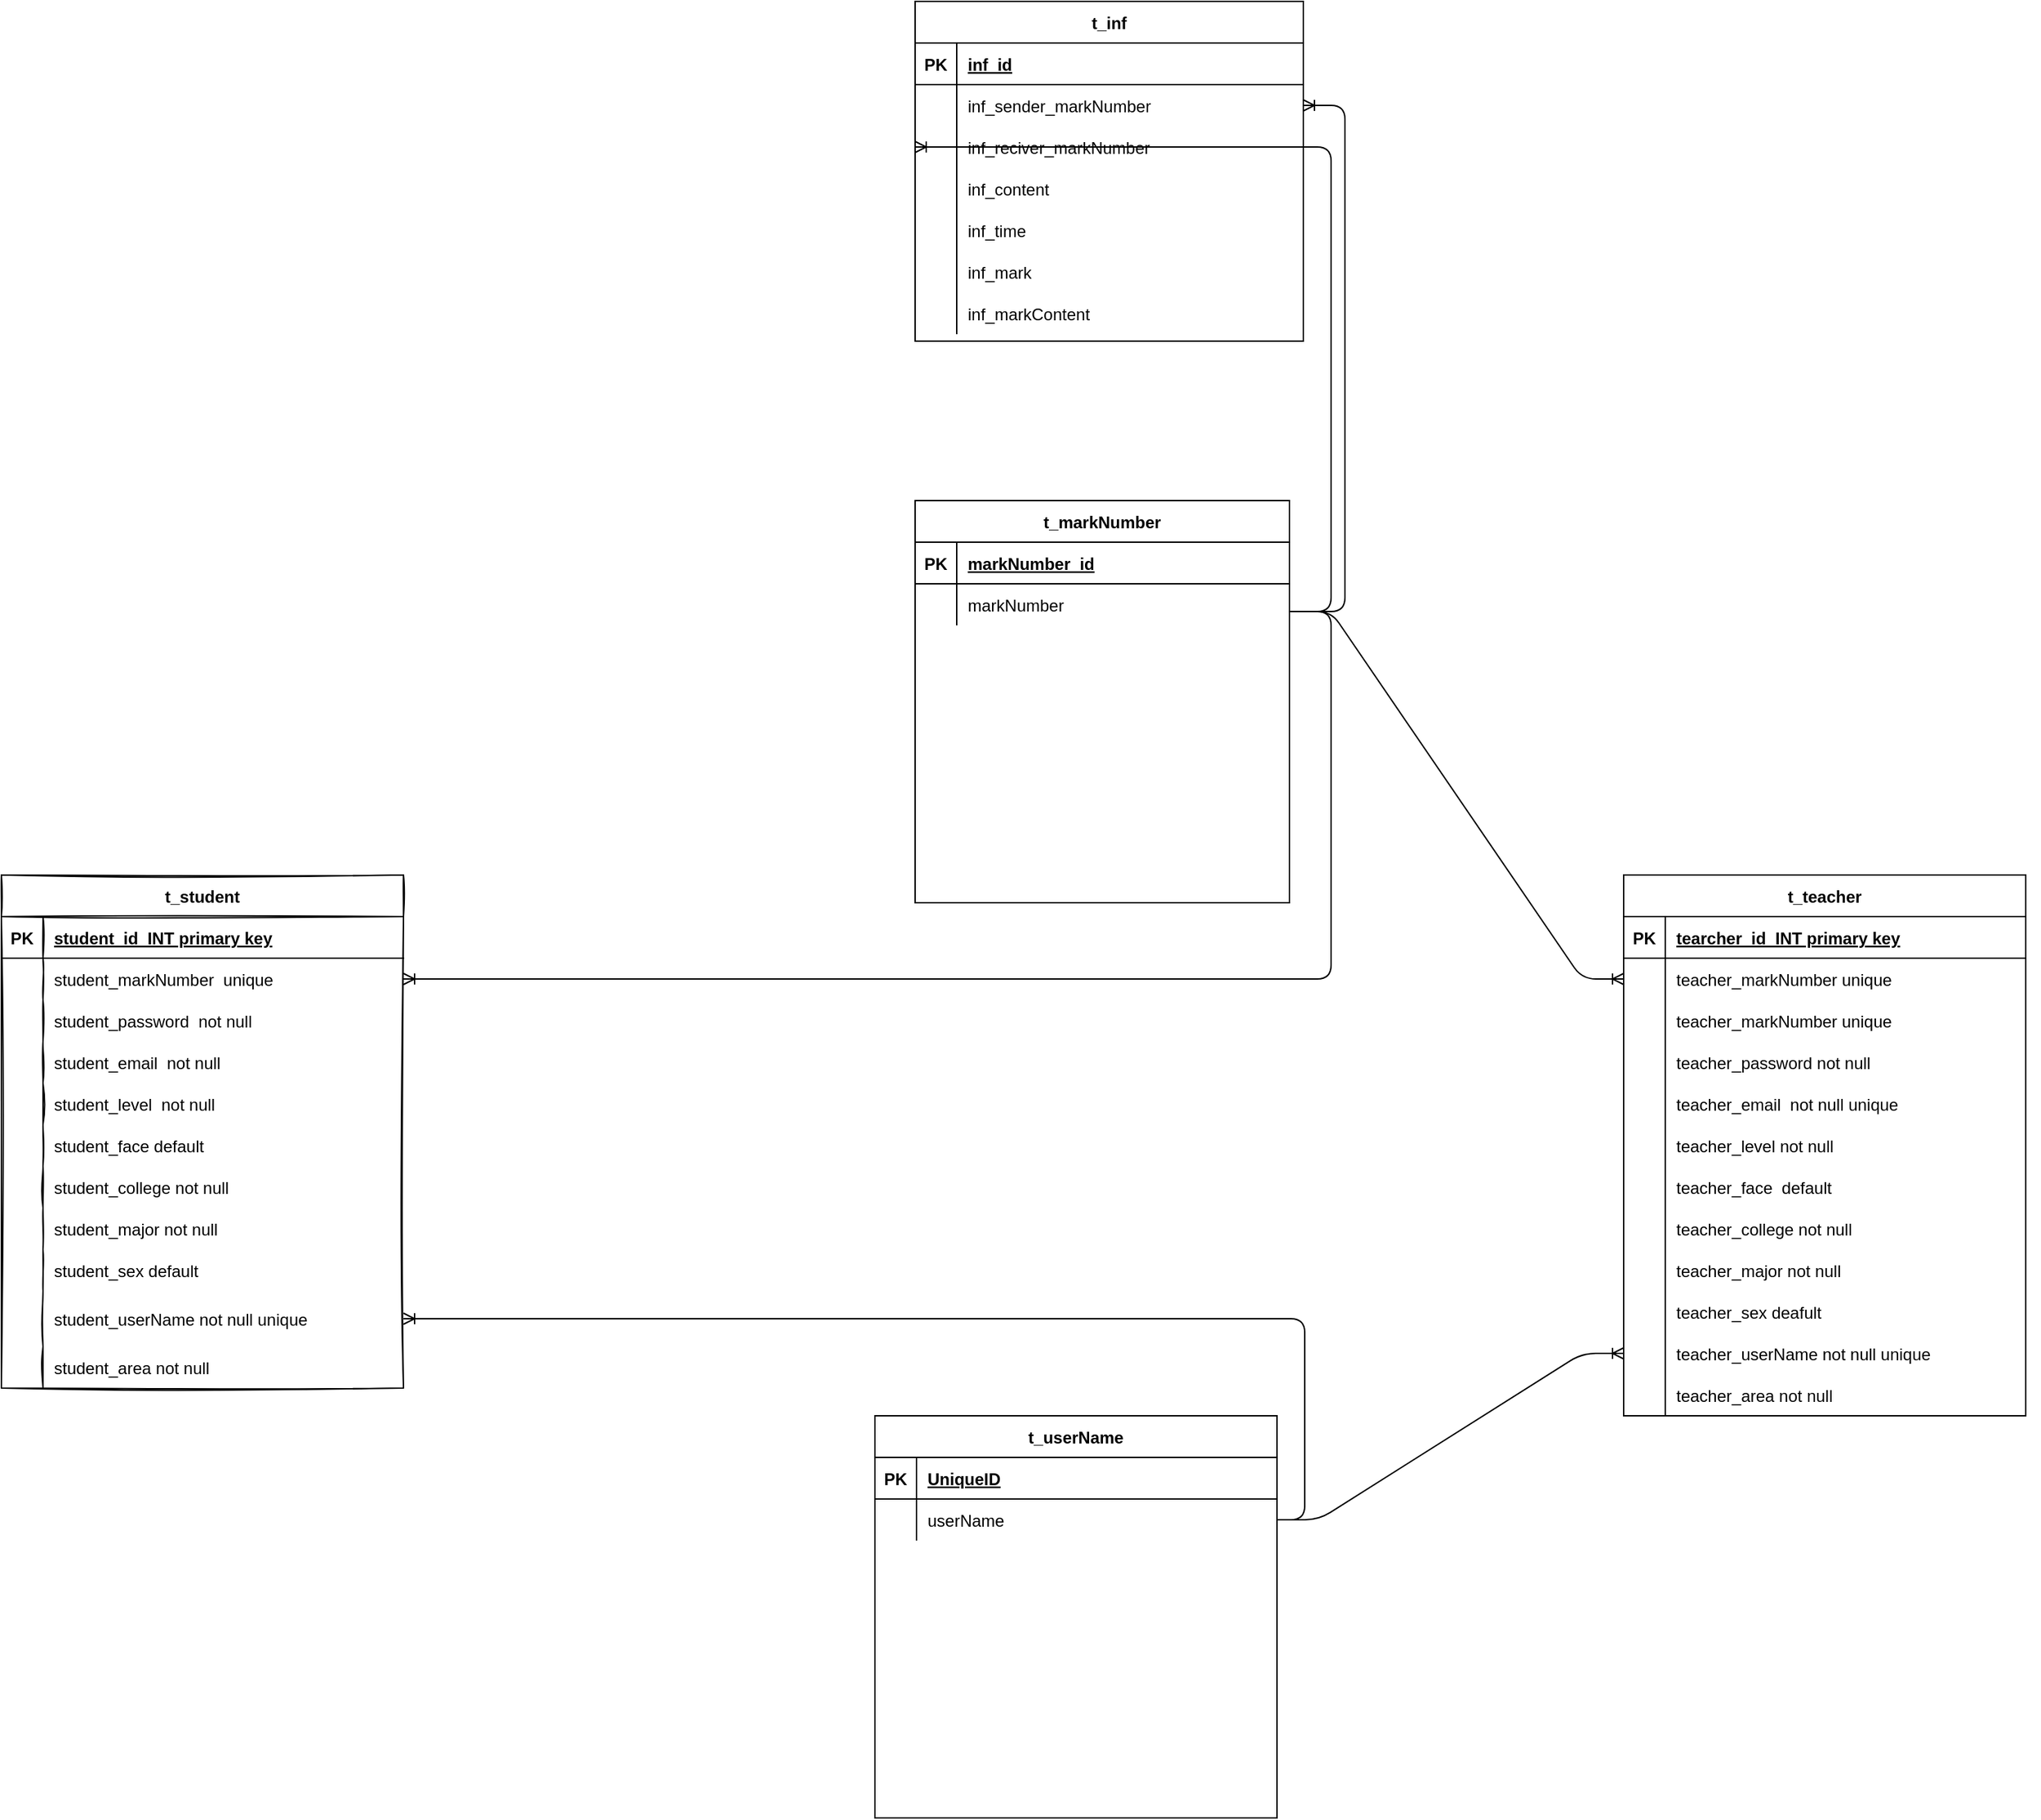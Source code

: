 <mxfile version="13.7.5" type="device"><diagram id="FRcTJmrRLP2db66bjI1D" name="第 1 页"><mxGraphModel dx="2320" dy="2070" grid="1" gridSize="10" guides="1" tooltips="1" connect="1" arrows="1" fold="1" page="1" pageScale="1" pageWidth="827" pageHeight="1169" math="0" shadow="0"><root><mxCell id="0"/><mxCell id="1" parent="0"/><mxCell id="u-LH6TOXdFY9ahAZhwlP-93" value="" style="shape=partialRectangle;connectable=0;fillColor=none;top=0;left=0;bottom=0;right=0;align=left;spacingLeft=6;overflow=hidden;whiteSpace=wrap;" parent="1" vertex="1"><mxGeometry x="79" y="450" width="260" height="30" as="geometry"/></mxCell><mxCell id="u-LH6TOXdFY9ahAZhwlP-145" value="" style="group" parent="1" vertex="1" connectable="0"><mxGeometry x="-590" y="180" width="291" height="360" as="geometry"/></mxCell><mxCell id="u-LH6TOXdFY9ahAZhwlP-59" value="t_student" style="shape=table;startSize=30;container=1;collapsible=1;childLayout=tableLayout;fixedRows=1;rowLines=0;fontStyle=1;align=center;resizeLast=1;shadow=0;sketch=1;movable=1;resizable=1;rotatable=1;deletable=1;editable=1;connectable=1;" parent="u-LH6TOXdFY9ahAZhwlP-145" vertex="1"><mxGeometry width="290" height="370" as="geometry"><mxRectangle width="90" height="30" as="alternateBounds"/></mxGeometry></mxCell><mxCell id="u-LH6TOXdFY9ahAZhwlP-60" value="" style="shape=partialRectangle;collapsible=0;dropTarget=0;pointerEvents=0;fillColor=none;top=0;left=0;bottom=1;right=0;points=[[0,0.5],[1,0.5]];portConstraint=eastwest;" parent="u-LH6TOXdFY9ahAZhwlP-59" vertex="1"><mxGeometry y="30" width="290" height="30" as="geometry"/></mxCell><mxCell id="u-LH6TOXdFY9ahAZhwlP-61" value="PK" style="shape=partialRectangle;connectable=0;fillColor=none;top=0;left=0;bottom=0;right=0;fontStyle=1;overflow=hidden;" parent="u-LH6TOXdFY9ahAZhwlP-60" vertex="1"><mxGeometry width="30" height="30" as="geometry"/></mxCell><mxCell id="u-LH6TOXdFY9ahAZhwlP-62" value="student_id  INT primary key" style="shape=partialRectangle;connectable=0;fillColor=none;top=0;left=0;bottom=0;right=0;align=left;spacingLeft=6;fontStyle=5;overflow=hidden;" parent="u-LH6TOXdFY9ahAZhwlP-60" vertex="1"><mxGeometry x="30" width="260" height="30" as="geometry"/></mxCell><mxCell id="u-LH6TOXdFY9ahAZhwlP-63" value="" style="shape=partialRectangle;collapsible=0;dropTarget=0;pointerEvents=0;fillColor=none;top=0;left=0;bottom=0;right=0;points=[[0,0.5],[1,0.5]];portConstraint=eastwest;" parent="u-LH6TOXdFY9ahAZhwlP-59" vertex="1"><mxGeometry y="60" width="290" height="30" as="geometry"/></mxCell><mxCell id="u-LH6TOXdFY9ahAZhwlP-64" value="" style="shape=partialRectangle;connectable=0;fillColor=none;top=0;left=0;bottom=0;right=0;editable=1;overflow=hidden;" parent="u-LH6TOXdFY9ahAZhwlP-63" vertex="1"><mxGeometry width="30" height="30" as="geometry"/></mxCell><mxCell id="u-LH6TOXdFY9ahAZhwlP-65" value="student_markNumber  unique" style="shape=partialRectangle;connectable=0;fillColor=none;top=0;left=0;bottom=0;right=0;align=left;spacingLeft=6;overflow=hidden;" parent="u-LH6TOXdFY9ahAZhwlP-63" vertex="1"><mxGeometry x="30" width="260" height="30" as="geometry"/></mxCell><mxCell id="u-LH6TOXdFY9ahAZhwlP-66" value="" style="shape=partialRectangle;collapsible=0;dropTarget=0;pointerEvents=0;fillColor=none;top=0;left=0;bottom=0;right=0;points=[[0,0.5],[1,0.5]];portConstraint=eastwest;" parent="u-LH6TOXdFY9ahAZhwlP-59" vertex="1"><mxGeometry y="90" width="290" height="30" as="geometry"/></mxCell><mxCell id="u-LH6TOXdFY9ahAZhwlP-67" value="" style="shape=partialRectangle;connectable=0;fillColor=none;top=0;left=0;bottom=0;right=0;editable=1;overflow=hidden;" parent="u-LH6TOXdFY9ahAZhwlP-66" vertex="1"><mxGeometry width="30" height="30" as="geometry"/></mxCell><mxCell id="u-LH6TOXdFY9ahAZhwlP-68" value="student_password  not null" style="shape=partialRectangle;connectable=0;fillColor=none;top=0;left=0;bottom=0;right=0;align=left;spacingLeft=6;overflow=hidden;" parent="u-LH6TOXdFY9ahAZhwlP-66" vertex="1"><mxGeometry x="30" width="260" height="30" as="geometry"/></mxCell><mxCell id="u-LH6TOXdFY9ahAZhwlP-69" value="" style="shape=partialRectangle;collapsible=0;dropTarget=0;pointerEvents=0;fillColor=none;top=0;left=0;bottom=0;right=0;points=[[0,0.5],[1,0.5]];portConstraint=eastwest;" parent="u-LH6TOXdFY9ahAZhwlP-59" vertex="1"><mxGeometry y="120" width="290" height="30" as="geometry"/></mxCell><mxCell id="u-LH6TOXdFY9ahAZhwlP-70" value="" style="shape=partialRectangle;connectable=0;fillColor=none;top=0;left=0;bottom=0;right=0;editable=1;overflow=hidden;" parent="u-LH6TOXdFY9ahAZhwlP-69" vertex="1"><mxGeometry width="30" height="30" as="geometry"/></mxCell><mxCell id="u-LH6TOXdFY9ahAZhwlP-71" value="student_email  not null" style="shape=partialRectangle;connectable=0;fillColor=none;top=0;left=0;bottom=0;right=0;align=left;spacingLeft=6;overflow=hidden;" parent="u-LH6TOXdFY9ahAZhwlP-69" vertex="1"><mxGeometry x="30" width="260" height="30" as="geometry"/></mxCell><mxCell id="u-LH6TOXdFY9ahAZhwlP-87" value="" style="shape=partialRectangle;collapsible=0;dropTarget=0;pointerEvents=0;fillColor=none;top=0;left=0;bottom=0;right=0;points=[[0,0.5],[1,0.5]];portConstraint=eastwest;" parent="u-LH6TOXdFY9ahAZhwlP-59" vertex="1"><mxGeometry y="150" width="290" height="30" as="geometry"/></mxCell><mxCell id="u-LH6TOXdFY9ahAZhwlP-88" value="" style="shape=partialRectangle;connectable=0;fillColor=none;top=0;left=0;bottom=0;right=0;editable=1;overflow=hidden;" parent="u-LH6TOXdFY9ahAZhwlP-87" vertex="1"><mxGeometry width="30" height="30" as="geometry"/></mxCell><mxCell id="u-LH6TOXdFY9ahAZhwlP-89" value="student_level  not null" style="shape=partialRectangle;connectable=0;fillColor=none;top=0;left=0;bottom=0;right=0;align=left;spacingLeft=6;overflow=hidden;" parent="u-LH6TOXdFY9ahAZhwlP-87" vertex="1"><mxGeometry x="30" width="260" height="30" as="geometry"/></mxCell><mxCell id="fRywJmHjUNEagbJXSCJQ-19" value="" style="shape=partialRectangle;collapsible=0;dropTarget=0;pointerEvents=0;fillColor=none;top=0;left=0;bottom=0;right=0;points=[[0,0.5],[1,0.5]];portConstraint=eastwest;" vertex="1" parent="u-LH6TOXdFY9ahAZhwlP-59"><mxGeometry y="180" width="290" height="30" as="geometry"/></mxCell><mxCell id="fRywJmHjUNEagbJXSCJQ-20" value="" style="shape=partialRectangle;connectable=0;fillColor=none;top=0;left=0;bottom=0;right=0;editable=1;overflow=hidden;" vertex="1" parent="fRywJmHjUNEagbJXSCJQ-19"><mxGeometry width="30" height="30" as="geometry"/></mxCell><mxCell id="fRywJmHjUNEagbJXSCJQ-21" value="student_face default" style="shape=partialRectangle;connectable=0;fillColor=none;top=0;left=0;bottom=0;right=0;align=left;spacingLeft=6;overflow=hidden;" vertex="1" parent="fRywJmHjUNEagbJXSCJQ-19"><mxGeometry x="30" width="260" height="30" as="geometry"/></mxCell><mxCell id="fRywJmHjUNEagbJXSCJQ-22" value="" style="shape=partialRectangle;collapsible=0;dropTarget=0;pointerEvents=0;fillColor=none;top=0;left=0;bottom=0;right=0;points=[[0,0.5],[1,0.5]];portConstraint=eastwest;" vertex="1" parent="u-LH6TOXdFY9ahAZhwlP-59"><mxGeometry y="210" width="290" height="30" as="geometry"/></mxCell><mxCell id="fRywJmHjUNEagbJXSCJQ-23" value="" style="shape=partialRectangle;connectable=0;fillColor=none;top=0;left=0;bottom=0;right=0;editable=1;overflow=hidden;" vertex="1" parent="fRywJmHjUNEagbJXSCJQ-22"><mxGeometry width="30" height="30" as="geometry"/></mxCell><mxCell id="fRywJmHjUNEagbJXSCJQ-24" value="student_college not null" style="shape=partialRectangle;connectable=0;fillColor=none;top=0;left=0;bottom=0;right=0;align=left;spacingLeft=6;overflow=hidden;" vertex="1" parent="fRywJmHjUNEagbJXSCJQ-22"><mxGeometry x="30" width="260" height="30" as="geometry"/></mxCell><mxCell id="fRywJmHjUNEagbJXSCJQ-25" value="" style="shape=partialRectangle;collapsible=0;dropTarget=0;pointerEvents=0;fillColor=none;top=0;left=0;bottom=0;right=0;points=[[0,0.5],[1,0.5]];portConstraint=eastwest;" vertex="1" parent="u-LH6TOXdFY9ahAZhwlP-59"><mxGeometry y="240" width="290" height="30" as="geometry"/></mxCell><mxCell id="fRywJmHjUNEagbJXSCJQ-26" value="" style="shape=partialRectangle;connectable=0;fillColor=none;top=0;left=0;bottom=0;right=0;editable=1;overflow=hidden;" vertex="1" parent="fRywJmHjUNEagbJXSCJQ-25"><mxGeometry width="30" height="30" as="geometry"/></mxCell><mxCell id="fRywJmHjUNEagbJXSCJQ-27" value="student_major not null" style="shape=partialRectangle;connectable=0;fillColor=none;top=0;left=0;bottom=0;right=0;align=left;spacingLeft=6;overflow=hidden;" vertex="1" parent="fRywJmHjUNEagbJXSCJQ-25"><mxGeometry x="30" width="260" height="30" as="geometry"/></mxCell><mxCell id="fRywJmHjUNEagbJXSCJQ-28" value="" style="shape=partialRectangle;collapsible=0;dropTarget=0;pointerEvents=0;fillColor=none;top=0;left=0;bottom=0;right=0;points=[[0,0.5],[1,0.5]];portConstraint=eastwest;" vertex="1" parent="u-LH6TOXdFY9ahAZhwlP-59"><mxGeometry y="270" width="290" height="30" as="geometry"/></mxCell><mxCell id="fRywJmHjUNEagbJXSCJQ-29" value="" style="shape=partialRectangle;connectable=0;fillColor=none;top=0;left=0;bottom=0;right=0;editable=1;overflow=hidden;" vertex="1" parent="fRywJmHjUNEagbJXSCJQ-28"><mxGeometry width="30" height="30" as="geometry"/></mxCell><mxCell id="fRywJmHjUNEagbJXSCJQ-30" value="student_sex default" style="shape=partialRectangle;connectable=0;fillColor=none;top=0;left=0;bottom=0;right=0;align=left;spacingLeft=6;overflow=hidden;" vertex="1" parent="fRywJmHjUNEagbJXSCJQ-28"><mxGeometry x="30" width="260" height="30" as="geometry"/></mxCell><mxCell id="fRywJmHjUNEagbJXSCJQ-31" value="" style="shape=partialRectangle;collapsible=0;dropTarget=0;pointerEvents=0;fillColor=none;top=0;left=0;bottom=0;right=0;points=[[0,0.5],[1,0.5]];portConstraint=eastwest;" vertex="1" parent="u-LH6TOXdFY9ahAZhwlP-59"><mxGeometry y="300" width="290" height="40" as="geometry"/></mxCell><mxCell id="fRywJmHjUNEagbJXSCJQ-32" value="" style="shape=partialRectangle;connectable=0;fillColor=none;top=0;left=0;bottom=0;right=0;editable=1;overflow=hidden;" vertex="1" parent="fRywJmHjUNEagbJXSCJQ-31"><mxGeometry width="30" height="40" as="geometry"/></mxCell><mxCell id="fRywJmHjUNEagbJXSCJQ-33" value="student_userName not null unique" style="shape=partialRectangle;connectable=0;fillColor=none;top=0;left=0;bottom=0;right=0;align=left;spacingLeft=6;overflow=hidden;" vertex="1" parent="fRywJmHjUNEagbJXSCJQ-31"><mxGeometry x="30" width="260" height="40" as="geometry"/></mxCell><mxCell id="fRywJmHjUNEagbJXSCJQ-35" value="" style="shape=partialRectangle;collapsible=0;dropTarget=0;pointerEvents=0;fillColor=none;top=0;left=0;bottom=0;right=0;points=[[0,0.5],[1,0.5]];portConstraint=eastwest;" vertex="1" parent="u-LH6TOXdFY9ahAZhwlP-59"><mxGeometry y="340" width="290" height="30" as="geometry"/></mxCell><mxCell id="fRywJmHjUNEagbJXSCJQ-36" value="" style="shape=partialRectangle;connectable=0;fillColor=none;top=0;left=0;bottom=0;right=0;editable=1;overflow=hidden;" vertex="1" parent="fRywJmHjUNEagbJXSCJQ-35"><mxGeometry width="30" height="30" as="geometry"/></mxCell><mxCell id="fRywJmHjUNEagbJXSCJQ-37" value="student_area not null" style="shape=partialRectangle;connectable=0;fillColor=none;top=0;left=0;bottom=0;right=0;align=left;spacingLeft=6;overflow=hidden;" vertex="1" parent="fRywJmHjUNEagbJXSCJQ-35"><mxGeometry x="30" width="260" height="30" as="geometry"/></mxCell><mxCell id="u-LH6TOXdFY9ahAZhwlP-146" value="" style="group" parent="1" vertex="1" connectable="0"><mxGeometry x="570" y="180" width="310" height="360" as="geometry"/></mxCell><mxCell id="u-LH6TOXdFY9ahAZhwlP-147" value="" style="group" parent="u-LH6TOXdFY9ahAZhwlP-146" vertex="1" connectable="0"><mxGeometry x="10" width="300" height="360" as="geometry"/></mxCell><mxCell id="u-LH6TOXdFY9ahAZhwlP-151" value="" style="group" parent="u-LH6TOXdFY9ahAZhwlP-147" vertex="1" connectable="0"><mxGeometry width="300" height="360" as="geometry"/></mxCell><mxCell id="u-LH6TOXdFY9ahAZhwlP-154" value="" style="group" parent="u-LH6TOXdFY9ahAZhwlP-151" vertex="1" connectable="0"><mxGeometry width="290" height="360" as="geometry"/></mxCell><mxCell id="u-LH6TOXdFY9ahAZhwlP-94" value="t_teacher" style="shape=table;startSize=30;container=1;collapsible=1;childLayout=tableLayout;fixedRows=1;rowLines=0;fontStyle=1;align=center;resizeLast=1;" parent="u-LH6TOXdFY9ahAZhwlP-154" vertex="1"><mxGeometry width="290" height="390" as="geometry"><mxRectangle width="90" height="30" as="alternateBounds"/></mxGeometry></mxCell><mxCell id="u-LH6TOXdFY9ahAZhwlP-95" value="" style="shape=partialRectangle;collapsible=0;dropTarget=0;pointerEvents=0;fillColor=none;top=0;left=0;bottom=1;right=0;points=[[0,0.5],[1,0.5]];portConstraint=eastwest;" parent="u-LH6TOXdFY9ahAZhwlP-94" vertex="1"><mxGeometry y="30" width="290" height="30" as="geometry"/></mxCell><mxCell id="u-LH6TOXdFY9ahAZhwlP-96" value="PK" style="shape=partialRectangle;connectable=0;fillColor=none;top=0;left=0;bottom=0;right=0;fontStyle=1;overflow=hidden;" parent="u-LH6TOXdFY9ahAZhwlP-95" vertex="1"><mxGeometry width="30" height="30" as="geometry"/></mxCell><mxCell id="u-LH6TOXdFY9ahAZhwlP-97" value="tearcher_id  INT primary key" style="shape=partialRectangle;connectable=0;fillColor=none;top=0;left=0;bottom=0;right=0;align=left;spacingLeft=6;fontStyle=5;overflow=hidden;" parent="u-LH6TOXdFY9ahAZhwlP-95" vertex="1"><mxGeometry x="30" width="260" height="30" as="geometry"/></mxCell><mxCell id="fRywJmHjUNEagbJXSCJQ-172" value="" style="shape=partialRectangle;collapsible=0;dropTarget=0;pointerEvents=0;fillColor=none;top=0;left=0;bottom=0;right=0;points=[[0,0.5],[1,0.5]];portConstraint=eastwest;" vertex="1" parent="u-LH6TOXdFY9ahAZhwlP-94"><mxGeometry y="60" width="290" height="30" as="geometry"/></mxCell><mxCell id="fRywJmHjUNEagbJXSCJQ-173" value="" style="shape=partialRectangle;connectable=0;fillColor=none;top=0;left=0;bottom=0;right=0;editable=1;overflow=hidden;" vertex="1" parent="fRywJmHjUNEagbJXSCJQ-172"><mxGeometry width="30" height="30" as="geometry"/></mxCell><mxCell id="fRywJmHjUNEagbJXSCJQ-174" value="teacher_markNumber unique" style="shape=partialRectangle;connectable=0;fillColor=none;top=0;left=0;bottom=0;right=0;align=left;spacingLeft=6;overflow=hidden;" vertex="1" parent="fRywJmHjUNEagbJXSCJQ-172"><mxGeometry x="30" width="260" height="30" as="geometry"/></mxCell><mxCell id="u-LH6TOXdFY9ahAZhwlP-98" value="" style="shape=partialRectangle;collapsible=0;dropTarget=0;pointerEvents=0;fillColor=none;top=0;left=0;bottom=0;right=0;points=[[0,0.5],[1,0.5]];portConstraint=eastwest;" parent="u-LH6TOXdFY9ahAZhwlP-94" vertex="1"><mxGeometry y="90" width="290" height="30" as="geometry"/></mxCell><mxCell id="u-LH6TOXdFY9ahAZhwlP-99" value="" style="shape=partialRectangle;connectable=0;fillColor=none;top=0;left=0;bottom=0;right=0;editable=1;overflow=hidden;" parent="u-LH6TOXdFY9ahAZhwlP-98" vertex="1"><mxGeometry width="30" height="30" as="geometry"/></mxCell><mxCell id="u-LH6TOXdFY9ahAZhwlP-100" value="teacher_markNumber unique" style="shape=partialRectangle;connectable=0;fillColor=none;top=0;left=0;bottom=0;right=0;align=left;spacingLeft=6;overflow=hidden;" parent="u-LH6TOXdFY9ahAZhwlP-98" vertex="1"><mxGeometry x="30" width="260" height="30" as="geometry"/></mxCell><mxCell id="u-LH6TOXdFY9ahAZhwlP-101" value="" style="shape=partialRectangle;collapsible=0;dropTarget=0;pointerEvents=0;fillColor=none;top=0;left=0;bottom=0;right=0;points=[[0,0.5],[1,0.5]];portConstraint=eastwest;" parent="u-LH6TOXdFY9ahAZhwlP-94" vertex="1"><mxGeometry y="120" width="290" height="30" as="geometry"/></mxCell><mxCell id="u-LH6TOXdFY9ahAZhwlP-102" value="" style="shape=partialRectangle;connectable=0;fillColor=none;top=0;left=0;bottom=0;right=0;editable=1;overflow=hidden;" parent="u-LH6TOXdFY9ahAZhwlP-101" vertex="1"><mxGeometry width="30" height="30" as="geometry"/></mxCell><mxCell id="u-LH6TOXdFY9ahAZhwlP-103" value="teacher_password not null" style="shape=partialRectangle;connectable=0;fillColor=none;top=0;left=0;bottom=0;right=0;align=left;spacingLeft=6;overflow=hidden;" parent="u-LH6TOXdFY9ahAZhwlP-101" vertex="1"><mxGeometry x="30" width="260" height="30" as="geometry"/></mxCell><mxCell id="u-LH6TOXdFY9ahAZhwlP-104" value="" style="shape=partialRectangle;collapsible=0;dropTarget=0;pointerEvents=0;fillColor=none;top=0;left=0;bottom=0;right=0;points=[[0,0.5],[1,0.5]];portConstraint=eastwest;" parent="u-LH6TOXdFY9ahAZhwlP-94" vertex="1"><mxGeometry y="150" width="290" height="30" as="geometry"/></mxCell><mxCell id="u-LH6TOXdFY9ahAZhwlP-105" value="" style="shape=partialRectangle;connectable=0;fillColor=none;top=0;left=0;bottom=0;right=0;editable=1;overflow=hidden;" parent="u-LH6TOXdFY9ahAZhwlP-104" vertex="1"><mxGeometry width="30" height="30" as="geometry"/></mxCell><mxCell id="u-LH6TOXdFY9ahAZhwlP-106" value="teacher_email  not null unique" style="shape=partialRectangle;connectable=0;fillColor=none;top=0;left=0;bottom=0;right=0;align=left;spacingLeft=6;overflow=hidden;" parent="u-LH6TOXdFY9ahAZhwlP-104" vertex="1"><mxGeometry x="30" width="260" height="30" as="geometry"/></mxCell><mxCell id="u-LH6TOXdFY9ahAZhwlP-107" value="" style="shape=partialRectangle;collapsible=0;dropTarget=0;pointerEvents=0;fillColor=none;top=0;left=0;bottom=0;right=0;points=[[0,0.5],[1,0.5]];portConstraint=eastwest;" parent="u-LH6TOXdFY9ahAZhwlP-94" vertex="1"><mxGeometry y="180" width="290" height="30" as="geometry"/></mxCell><mxCell id="u-LH6TOXdFY9ahAZhwlP-108" value="" style="shape=partialRectangle;connectable=0;fillColor=none;top=0;left=0;bottom=0;right=0;editable=1;overflow=hidden;" parent="u-LH6TOXdFY9ahAZhwlP-107" vertex="1"><mxGeometry width="30" height="30" as="geometry"/></mxCell><mxCell id="u-LH6TOXdFY9ahAZhwlP-109" value="teacher_level not null" style="shape=partialRectangle;connectable=0;fillColor=none;top=0;left=0;bottom=0;right=0;align=left;spacingLeft=6;overflow=hidden;" parent="u-LH6TOXdFY9ahAZhwlP-107" vertex="1"><mxGeometry x="30" width="260" height="30" as="geometry"/></mxCell><mxCell id="fRywJmHjUNEagbJXSCJQ-38" value="" style="shape=partialRectangle;collapsible=0;dropTarget=0;pointerEvents=0;fillColor=none;top=0;left=0;bottom=0;right=0;points=[[0,0.5],[1,0.5]];portConstraint=eastwest;" vertex="1" parent="u-LH6TOXdFY9ahAZhwlP-94"><mxGeometry y="210" width="290" height="30" as="geometry"/></mxCell><mxCell id="fRywJmHjUNEagbJXSCJQ-39" value="" style="shape=partialRectangle;connectable=0;fillColor=none;top=0;left=0;bottom=0;right=0;editable=1;overflow=hidden;" vertex="1" parent="fRywJmHjUNEagbJXSCJQ-38"><mxGeometry width="30" height="30" as="geometry"/></mxCell><mxCell id="fRywJmHjUNEagbJXSCJQ-40" value="teacher_face  default" style="shape=partialRectangle;connectable=0;fillColor=none;top=0;left=0;bottom=0;right=0;align=left;spacingLeft=6;overflow=hidden;" vertex="1" parent="fRywJmHjUNEagbJXSCJQ-38"><mxGeometry x="30" width="260" height="30" as="geometry"/></mxCell><mxCell id="fRywJmHjUNEagbJXSCJQ-41" value="" style="shape=partialRectangle;collapsible=0;dropTarget=0;pointerEvents=0;fillColor=none;top=0;left=0;bottom=0;right=0;points=[[0,0.5],[1,0.5]];portConstraint=eastwest;" vertex="1" parent="u-LH6TOXdFY9ahAZhwlP-94"><mxGeometry y="240" width="290" height="30" as="geometry"/></mxCell><mxCell id="fRywJmHjUNEagbJXSCJQ-42" value="" style="shape=partialRectangle;connectable=0;fillColor=none;top=0;left=0;bottom=0;right=0;editable=1;overflow=hidden;" vertex="1" parent="fRywJmHjUNEagbJXSCJQ-41"><mxGeometry width="30" height="30" as="geometry"/></mxCell><mxCell id="fRywJmHjUNEagbJXSCJQ-43" value="teacher_college not null" style="shape=partialRectangle;connectable=0;fillColor=none;top=0;left=0;bottom=0;right=0;align=left;spacingLeft=6;overflow=hidden;" vertex="1" parent="fRywJmHjUNEagbJXSCJQ-41"><mxGeometry x="30" width="260" height="30" as="geometry"/></mxCell><mxCell id="fRywJmHjUNEagbJXSCJQ-44" value="" style="shape=partialRectangle;collapsible=0;dropTarget=0;pointerEvents=0;fillColor=none;top=0;left=0;bottom=0;right=0;points=[[0,0.5],[1,0.5]];portConstraint=eastwest;" vertex="1" parent="u-LH6TOXdFY9ahAZhwlP-94"><mxGeometry y="270" width="290" height="30" as="geometry"/></mxCell><mxCell id="fRywJmHjUNEagbJXSCJQ-45" value="" style="shape=partialRectangle;connectable=0;fillColor=none;top=0;left=0;bottom=0;right=0;editable=1;overflow=hidden;" vertex="1" parent="fRywJmHjUNEagbJXSCJQ-44"><mxGeometry width="30" height="30" as="geometry"/></mxCell><mxCell id="fRywJmHjUNEagbJXSCJQ-46" value="teacher_major not null" style="shape=partialRectangle;connectable=0;fillColor=none;top=0;left=0;bottom=0;right=0;align=left;spacingLeft=6;overflow=hidden;" vertex="1" parent="fRywJmHjUNEagbJXSCJQ-44"><mxGeometry x="30" width="260" height="30" as="geometry"/></mxCell><mxCell id="fRywJmHjUNEagbJXSCJQ-47" value="" style="shape=partialRectangle;collapsible=0;dropTarget=0;pointerEvents=0;fillColor=none;top=0;left=0;bottom=0;right=0;points=[[0,0.5],[1,0.5]];portConstraint=eastwest;" vertex="1" parent="u-LH6TOXdFY9ahAZhwlP-94"><mxGeometry y="300" width="290" height="30" as="geometry"/></mxCell><mxCell id="fRywJmHjUNEagbJXSCJQ-48" value="" style="shape=partialRectangle;connectable=0;fillColor=none;top=0;left=0;bottom=0;right=0;editable=1;overflow=hidden;" vertex="1" parent="fRywJmHjUNEagbJXSCJQ-47"><mxGeometry width="30" height="30" as="geometry"/></mxCell><mxCell id="fRywJmHjUNEagbJXSCJQ-49" value="teacher_sex deafult" style="shape=partialRectangle;connectable=0;fillColor=none;top=0;left=0;bottom=0;right=0;align=left;spacingLeft=6;overflow=hidden;" vertex="1" parent="fRywJmHjUNEagbJXSCJQ-47"><mxGeometry x="30" width="260" height="30" as="geometry"/></mxCell><mxCell id="fRywJmHjUNEagbJXSCJQ-50" value="" style="shape=partialRectangle;collapsible=0;dropTarget=0;pointerEvents=0;fillColor=none;top=0;left=0;bottom=0;right=0;points=[[0,0.5],[1,0.5]];portConstraint=eastwest;" vertex="1" parent="u-LH6TOXdFY9ahAZhwlP-94"><mxGeometry y="330" width="290" height="30" as="geometry"/></mxCell><mxCell id="fRywJmHjUNEagbJXSCJQ-51" value="" style="shape=partialRectangle;connectable=0;fillColor=none;top=0;left=0;bottom=0;right=0;editable=1;overflow=hidden;" vertex="1" parent="fRywJmHjUNEagbJXSCJQ-50"><mxGeometry width="30" height="30" as="geometry"/></mxCell><mxCell id="fRywJmHjUNEagbJXSCJQ-52" value="teacher_userName not null unique" style="shape=partialRectangle;connectable=0;fillColor=none;top=0;left=0;bottom=0;right=0;align=left;spacingLeft=6;overflow=hidden;" vertex="1" parent="fRywJmHjUNEagbJXSCJQ-50"><mxGeometry x="30" width="260" height="30" as="geometry"/></mxCell><mxCell id="fRywJmHjUNEagbJXSCJQ-53" value="" style="shape=partialRectangle;collapsible=0;dropTarget=0;pointerEvents=0;fillColor=none;top=0;left=0;bottom=0;right=0;points=[[0,0.5],[1,0.5]];portConstraint=eastwest;" vertex="1" parent="u-LH6TOXdFY9ahAZhwlP-94"><mxGeometry y="360" width="290" height="30" as="geometry"/></mxCell><mxCell id="fRywJmHjUNEagbJXSCJQ-54" value="" style="shape=partialRectangle;connectable=0;fillColor=none;top=0;left=0;bottom=0;right=0;editable=1;overflow=hidden;" vertex="1" parent="fRywJmHjUNEagbJXSCJQ-53"><mxGeometry width="30" height="30" as="geometry"/></mxCell><mxCell id="fRywJmHjUNEagbJXSCJQ-55" value="teacher_area not null" style="shape=partialRectangle;connectable=0;fillColor=none;top=0;left=0;bottom=0;right=0;align=left;spacingLeft=6;overflow=hidden;" vertex="1" parent="fRywJmHjUNEagbJXSCJQ-53"><mxGeometry x="30" width="260" height="30" as="geometry"/></mxCell><mxCell id="fRywJmHjUNEagbJXSCJQ-131" value="t_markNumber" style="shape=table;startSize=30;container=1;collapsible=1;childLayout=tableLayout;fixedRows=1;rowLines=0;fontStyle=1;align=center;resizeLast=1;" vertex="1" parent="1"><mxGeometry x="69" y="-90" width="270" height="290" as="geometry"/></mxCell><mxCell id="fRywJmHjUNEagbJXSCJQ-132" value="" style="shape=partialRectangle;collapsible=0;dropTarget=0;pointerEvents=0;fillColor=none;top=0;left=0;bottom=1;right=0;points=[[0,0.5],[1,0.5]];portConstraint=eastwest;" vertex="1" parent="fRywJmHjUNEagbJXSCJQ-131"><mxGeometry y="30" width="270" height="30" as="geometry"/></mxCell><mxCell id="fRywJmHjUNEagbJXSCJQ-133" value="PK" style="shape=partialRectangle;connectable=0;fillColor=none;top=0;left=0;bottom=0;right=0;fontStyle=1;overflow=hidden;" vertex="1" parent="fRywJmHjUNEagbJXSCJQ-132"><mxGeometry width="30" height="30" as="geometry"/></mxCell><mxCell id="fRywJmHjUNEagbJXSCJQ-134" value="markNumber_id" style="shape=partialRectangle;connectable=0;fillColor=none;top=0;left=0;bottom=0;right=0;align=left;spacingLeft=6;fontStyle=5;overflow=hidden;" vertex="1" parent="fRywJmHjUNEagbJXSCJQ-132"><mxGeometry x="30" width="240" height="30" as="geometry"/></mxCell><mxCell id="fRywJmHjUNEagbJXSCJQ-135" value="" style="shape=partialRectangle;collapsible=0;dropTarget=0;pointerEvents=0;fillColor=none;top=0;left=0;bottom=0;right=0;points=[[0,0.5],[1,0.5]];portConstraint=eastwest;" vertex="1" parent="fRywJmHjUNEagbJXSCJQ-131"><mxGeometry y="60" width="270" height="30" as="geometry"/></mxCell><mxCell id="fRywJmHjUNEagbJXSCJQ-136" value="" style="shape=partialRectangle;connectable=0;fillColor=none;top=0;left=0;bottom=0;right=0;editable=1;overflow=hidden;" vertex="1" parent="fRywJmHjUNEagbJXSCJQ-135"><mxGeometry width="30" height="30" as="geometry"/></mxCell><mxCell id="fRywJmHjUNEagbJXSCJQ-137" value="markNumber" style="shape=partialRectangle;connectable=0;fillColor=none;top=0;left=0;bottom=0;right=0;align=left;spacingLeft=6;overflow=hidden;" vertex="1" parent="fRywJmHjUNEagbJXSCJQ-135"><mxGeometry x="30" width="240" height="30" as="geometry"/></mxCell><mxCell id="fRywJmHjUNEagbJXSCJQ-70" value="t_inf" style="shape=table;startSize=30;container=1;collapsible=1;childLayout=tableLayout;fixedRows=1;rowLines=0;fontStyle=1;align=center;resizeLast=1;" vertex="1" parent="1"><mxGeometry x="69" y="-450" width="280" height="245" as="geometry"/></mxCell><mxCell id="fRywJmHjUNEagbJXSCJQ-71" value="" style="shape=partialRectangle;collapsible=0;dropTarget=0;pointerEvents=0;fillColor=none;top=0;left=0;bottom=1;right=0;points=[[0,0.5],[1,0.5]];portConstraint=eastwest;" vertex="1" parent="fRywJmHjUNEagbJXSCJQ-70"><mxGeometry y="30" width="280" height="30" as="geometry"/></mxCell><mxCell id="fRywJmHjUNEagbJXSCJQ-72" value="PK" style="shape=partialRectangle;connectable=0;fillColor=none;top=0;left=0;bottom=0;right=0;fontStyle=1;overflow=hidden;" vertex="1" parent="fRywJmHjUNEagbJXSCJQ-71"><mxGeometry width="30" height="30" as="geometry"/></mxCell><mxCell id="fRywJmHjUNEagbJXSCJQ-73" value="inf_id" style="shape=partialRectangle;connectable=0;fillColor=none;top=0;left=0;bottom=0;right=0;align=left;spacingLeft=6;fontStyle=5;overflow=hidden;" vertex="1" parent="fRywJmHjUNEagbJXSCJQ-71"><mxGeometry x="30" width="250" height="30" as="geometry"/></mxCell><mxCell id="fRywJmHjUNEagbJXSCJQ-74" value="" style="shape=partialRectangle;collapsible=0;dropTarget=0;pointerEvents=0;fillColor=none;top=0;left=0;bottom=0;right=0;points=[[0,0.5],[1,0.5]];portConstraint=eastwest;" vertex="1" parent="fRywJmHjUNEagbJXSCJQ-70"><mxGeometry y="60" width="280" height="30" as="geometry"/></mxCell><mxCell id="fRywJmHjUNEagbJXSCJQ-75" value="" style="shape=partialRectangle;connectable=0;fillColor=none;top=0;left=0;bottom=0;right=0;editable=1;overflow=hidden;" vertex="1" parent="fRywJmHjUNEagbJXSCJQ-74"><mxGeometry width="30" height="30" as="geometry"/></mxCell><mxCell id="fRywJmHjUNEagbJXSCJQ-76" value="inf_sender_markNumber" style="shape=partialRectangle;connectable=0;fillColor=none;top=0;left=0;bottom=0;right=0;align=left;spacingLeft=6;overflow=hidden;" vertex="1" parent="fRywJmHjUNEagbJXSCJQ-74"><mxGeometry x="30" width="250" height="30" as="geometry"/></mxCell><mxCell id="fRywJmHjUNEagbJXSCJQ-77" value="" style="shape=partialRectangle;collapsible=0;dropTarget=0;pointerEvents=0;fillColor=none;top=0;left=0;bottom=0;right=0;points=[[0,0.5],[1,0.5]];portConstraint=eastwest;" vertex="1" parent="fRywJmHjUNEagbJXSCJQ-70"><mxGeometry y="90" width="280" height="30" as="geometry"/></mxCell><mxCell id="fRywJmHjUNEagbJXSCJQ-78" value="" style="shape=partialRectangle;connectable=0;fillColor=none;top=0;left=0;bottom=0;right=0;editable=1;overflow=hidden;" vertex="1" parent="fRywJmHjUNEagbJXSCJQ-77"><mxGeometry width="30" height="30" as="geometry"/></mxCell><mxCell id="fRywJmHjUNEagbJXSCJQ-79" value="inf_reciver_markNumber" style="shape=partialRectangle;connectable=0;fillColor=none;top=0;left=0;bottom=0;right=0;align=left;spacingLeft=6;overflow=hidden;" vertex="1" parent="fRywJmHjUNEagbJXSCJQ-77"><mxGeometry x="30" width="250" height="30" as="geometry"/></mxCell><mxCell id="fRywJmHjUNEagbJXSCJQ-80" value="" style="shape=partialRectangle;collapsible=0;dropTarget=0;pointerEvents=0;fillColor=none;top=0;left=0;bottom=0;right=0;points=[[0,0.5],[1,0.5]];portConstraint=eastwest;" vertex="1" parent="fRywJmHjUNEagbJXSCJQ-70"><mxGeometry y="120" width="280" height="30" as="geometry"/></mxCell><mxCell id="fRywJmHjUNEagbJXSCJQ-81" value="" style="shape=partialRectangle;connectable=0;fillColor=none;top=0;left=0;bottom=0;right=0;editable=1;overflow=hidden;" vertex="1" parent="fRywJmHjUNEagbJXSCJQ-80"><mxGeometry width="30" height="30" as="geometry"/></mxCell><mxCell id="fRywJmHjUNEagbJXSCJQ-82" value="inf_content" style="shape=partialRectangle;connectable=0;fillColor=none;top=0;left=0;bottom=0;right=0;align=left;spacingLeft=6;overflow=hidden;" vertex="1" parent="fRywJmHjUNEagbJXSCJQ-80"><mxGeometry x="30" width="250" height="30" as="geometry"/></mxCell><mxCell id="fRywJmHjUNEagbJXSCJQ-83" value="" style="shape=partialRectangle;collapsible=0;dropTarget=0;pointerEvents=0;fillColor=none;top=0;left=0;bottom=0;right=0;points=[[0,0.5],[1,0.5]];portConstraint=eastwest;" vertex="1" parent="fRywJmHjUNEagbJXSCJQ-70"><mxGeometry y="150" width="280" height="30" as="geometry"/></mxCell><mxCell id="fRywJmHjUNEagbJXSCJQ-84" value="" style="shape=partialRectangle;connectable=0;fillColor=none;top=0;left=0;bottom=0;right=0;editable=1;overflow=hidden;" vertex="1" parent="fRywJmHjUNEagbJXSCJQ-83"><mxGeometry width="30" height="30" as="geometry"/></mxCell><mxCell id="fRywJmHjUNEagbJXSCJQ-85" value="inf_time" style="shape=partialRectangle;connectable=0;fillColor=none;top=0;left=0;bottom=0;right=0;align=left;spacingLeft=6;overflow=hidden;" vertex="1" parent="fRywJmHjUNEagbJXSCJQ-83"><mxGeometry x="30" width="250" height="30" as="geometry"/></mxCell><mxCell id="fRywJmHjUNEagbJXSCJQ-86" value="" style="shape=partialRectangle;collapsible=0;dropTarget=0;pointerEvents=0;fillColor=none;top=0;left=0;bottom=0;right=0;points=[[0,0.5],[1,0.5]];portConstraint=eastwest;" vertex="1" parent="fRywJmHjUNEagbJXSCJQ-70"><mxGeometry y="180" width="280" height="30" as="geometry"/></mxCell><mxCell id="fRywJmHjUNEagbJXSCJQ-87" value="" style="shape=partialRectangle;connectable=0;fillColor=none;top=0;left=0;bottom=0;right=0;editable=1;overflow=hidden;" vertex="1" parent="fRywJmHjUNEagbJXSCJQ-86"><mxGeometry width="30" height="30" as="geometry"/></mxCell><mxCell id="fRywJmHjUNEagbJXSCJQ-88" value="inf_mark" style="shape=partialRectangle;connectable=0;fillColor=none;top=0;left=0;bottom=0;right=0;align=left;spacingLeft=6;overflow=hidden;" vertex="1" parent="fRywJmHjUNEagbJXSCJQ-86"><mxGeometry x="30" width="250" height="30" as="geometry"/></mxCell><mxCell id="fRywJmHjUNEagbJXSCJQ-89" value="" style="shape=partialRectangle;collapsible=0;dropTarget=0;pointerEvents=0;fillColor=none;top=0;left=0;bottom=0;right=0;points=[[0,0.5],[1,0.5]];portConstraint=eastwest;" vertex="1" parent="fRywJmHjUNEagbJXSCJQ-70"><mxGeometry y="210" width="280" height="30" as="geometry"/></mxCell><mxCell id="fRywJmHjUNEagbJXSCJQ-90" value="" style="shape=partialRectangle;connectable=0;fillColor=none;top=0;left=0;bottom=0;right=0;editable=1;overflow=hidden;" vertex="1" parent="fRywJmHjUNEagbJXSCJQ-89"><mxGeometry width="30" height="30" as="geometry"/></mxCell><mxCell id="fRywJmHjUNEagbJXSCJQ-91" value="inf_markContent" style="shape=partialRectangle;connectable=0;fillColor=none;top=0;left=0;bottom=0;right=0;align=left;spacingLeft=6;overflow=hidden;" vertex="1" parent="fRywJmHjUNEagbJXSCJQ-89"><mxGeometry x="30" width="250" height="30" as="geometry"/></mxCell><mxCell id="fRywJmHjUNEagbJXSCJQ-182" value="" style="edgeStyle=entityRelationEdgeStyle;fontSize=12;html=1;endArrow=ERoneToMany;entryX=0;entryY=0.5;entryDx=0;entryDy=0;" edge="1" parent="1" target="fRywJmHjUNEagbJXSCJQ-77"><mxGeometry width="100" height="100" relative="1" as="geometry"><mxPoint x="339" y="-10" as="sourcePoint"/><mxPoint x="1069" y="60" as="targetPoint"/></mxGeometry></mxCell><mxCell id="fRywJmHjUNEagbJXSCJQ-183" value="" style="edgeStyle=entityRelationEdgeStyle;fontSize=12;html=1;endArrow=ERoneToMany;" edge="1" parent="1" target="fRywJmHjUNEagbJXSCJQ-74"><mxGeometry width="100" height="100" relative="1" as="geometry"><mxPoint x="349" y="-10" as="sourcePoint"/><mxPoint x="440" y="-380" as="targetPoint"/></mxGeometry></mxCell><mxCell id="fRywJmHjUNEagbJXSCJQ-186" value="" style="edgeStyle=entityRelationEdgeStyle;fontSize=12;html=1;endArrow=ERoneToMany;" edge="1" parent="1" target="u-LH6TOXdFY9ahAZhwlP-63"><mxGeometry width="100" height="100" relative="1" as="geometry"><mxPoint x="339" y="-10" as="sourcePoint"/><mxPoint x="540" y="210" as="targetPoint"/></mxGeometry></mxCell><mxCell id="fRywJmHjUNEagbJXSCJQ-187" value="" style="edgeStyle=entityRelationEdgeStyle;fontSize=12;html=1;endArrow=ERoneToMany;entryX=0;entryY=0.5;entryDx=0;entryDy=0;" edge="1" parent="1" target="fRywJmHjUNEagbJXSCJQ-172"><mxGeometry width="100" height="100" relative="1" as="geometry"><mxPoint x="339" y="-10" as="sourcePoint"/><mxPoint x="439" y="-110" as="targetPoint"/></mxGeometry></mxCell><mxCell id="fRywJmHjUNEagbJXSCJQ-188" value="" style="edgeStyle=entityRelationEdgeStyle;fontSize=12;html=1;endArrow=ERoneToMany;exitX=1;exitY=0.5;exitDx=0;exitDy=0;entryX=0;entryY=0.5;entryDx=0;entryDy=0;" edge="1" parent="1" source="fRywJmHjUNEagbJXSCJQ-148" target="fRywJmHjUNEagbJXSCJQ-50"><mxGeometry width="100" height="100" relative="1" as="geometry"><mxPoint x="-80" y="350" as="sourcePoint"/><mxPoint x="20" y="250" as="targetPoint"/></mxGeometry></mxCell><mxCell id="fRywJmHjUNEagbJXSCJQ-189" value="" style="fontSize=12;html=1;endArrow=ERoneToMany;exitX=1;exitY=0.5;exitDx=0;exitDy=0;entryX=1;entryY=0.5;entryDx=0;entryDy=0;edgeStyle=elbowEdgeStyle;elbow=vertical;" edge="1" parent="1" source="fRywJmHjUNEagbJXSCJQ-148" target="fRywJmHjUNEagbJXSCJQ-31"><mxGeometry width="100" height="100" relative="1" as="geometry"><mxPoint x="150" y="170" as="sourcePoint"/><mxPoint x="34" y="455" as="targetPoint"/><Array as="points"><mxPoint x="350" y="550"/><mxPoint x="50" y="500"/></Array></mxGeometry></mxCell><mxCell id="fRywJmHjUNEagbJXSCJQ-144" value="t_userName" style="shape=table;startSize=30;container=1;collapsible=1;childLayout=tableLayout;fixedRows=1;rowLines=0;fontStyle=1;align=center;resizeLast=1;" vertex="1" parent="1"><mxGeometry x="40" y="570" width="290" height="290" as="geometry"/></mxCell><mxCell id="fRywJmHjUNEagbJXSCJQ-145" value="" style="shape=partialRectangle;collapsible=0;dropTarget=0;pointerEvents=0;fillColor=none;top=0;left=0;bottom=1;right=0;points=[[0,0.5],[1,0.5]];portConstraint=eastwest;" vertex="1" parent="fRywJmHjUNEagbJXSCJQ-144"><mxGeometry y="30" width="290" height="30" as="geometry"/></mxCell><mxCell id="fRywJmHjUNEagbJXSCJQ-146" value="PK" style="shape=partialRectangle;connectable=0;fillColor=none;top=0;left=0;bottom=0;right=0;fontStyle=1;overflow=hidden;" vertex="1" parent="fRywJmHjUNEagbJXSCJQ-145"><mxGeometry width="30" height="30" as="geometry"/></mxCell><mxCell id="fRywJmHjUNEagbJXSCJQ-147" value="UniqueID" style="shape=partialRectangle;connectable=0;fillColor=none;top=0;left=0;bottom=0;right=0;align=left;spacingLeft=6;fontStyle=5;overflow=hidden;" vertex="1" parent="fRywJmHjUNEagbJXSCJQ-145"><mxGeometry x="30" width="260" height="30" as="geometry"/></mxCell><mxCell id="fRywJmHjUNEagbJXSCJQ-148" value="" style="shape=partialRectangle;collapsible=0;dropTarget=0;pointerEvents=0;fillColor=none;top=0;left=0;bottom=0;right=0;points=[[0,0.5],[1,0.5]];portConstraint=eastwest;" vertex="1" parent="fRywJmHjUNEagbJXSCJQ-144"><mxGeometry y="60" width="290" height="30" as="geometry"/></mxCell><mxCell id="fRywJmHjUNEagbJXSCJQ-149" value="" style="shape=partialRectangle;connectable=0;fillColor=none;top=0;left=0;bottom=0;right=0;editable=1;overflow=hidden;" vertex="1" parent="fRywJmHjUNEagbJXSCJQ-148"><mxGeometry width="30" height="30" as="geometry"/></mxCell><mxCell id="fRywJmHjUNEagbJXSCJQ-150" value="userName" style="shape=partialRectangle;connectable=0;fillColor=none;top=0;left=0;bottom=0;right=0;align=left;spacingLeft=6;overflow=hidden;" vertex="1" parent="fRywJmHjUNEagbJXSCJQ-148"><mxGeometry x="30" width="260" height="30" as="geometry"/></mxCell></root></mxGraphModel></diagram></mxfile>